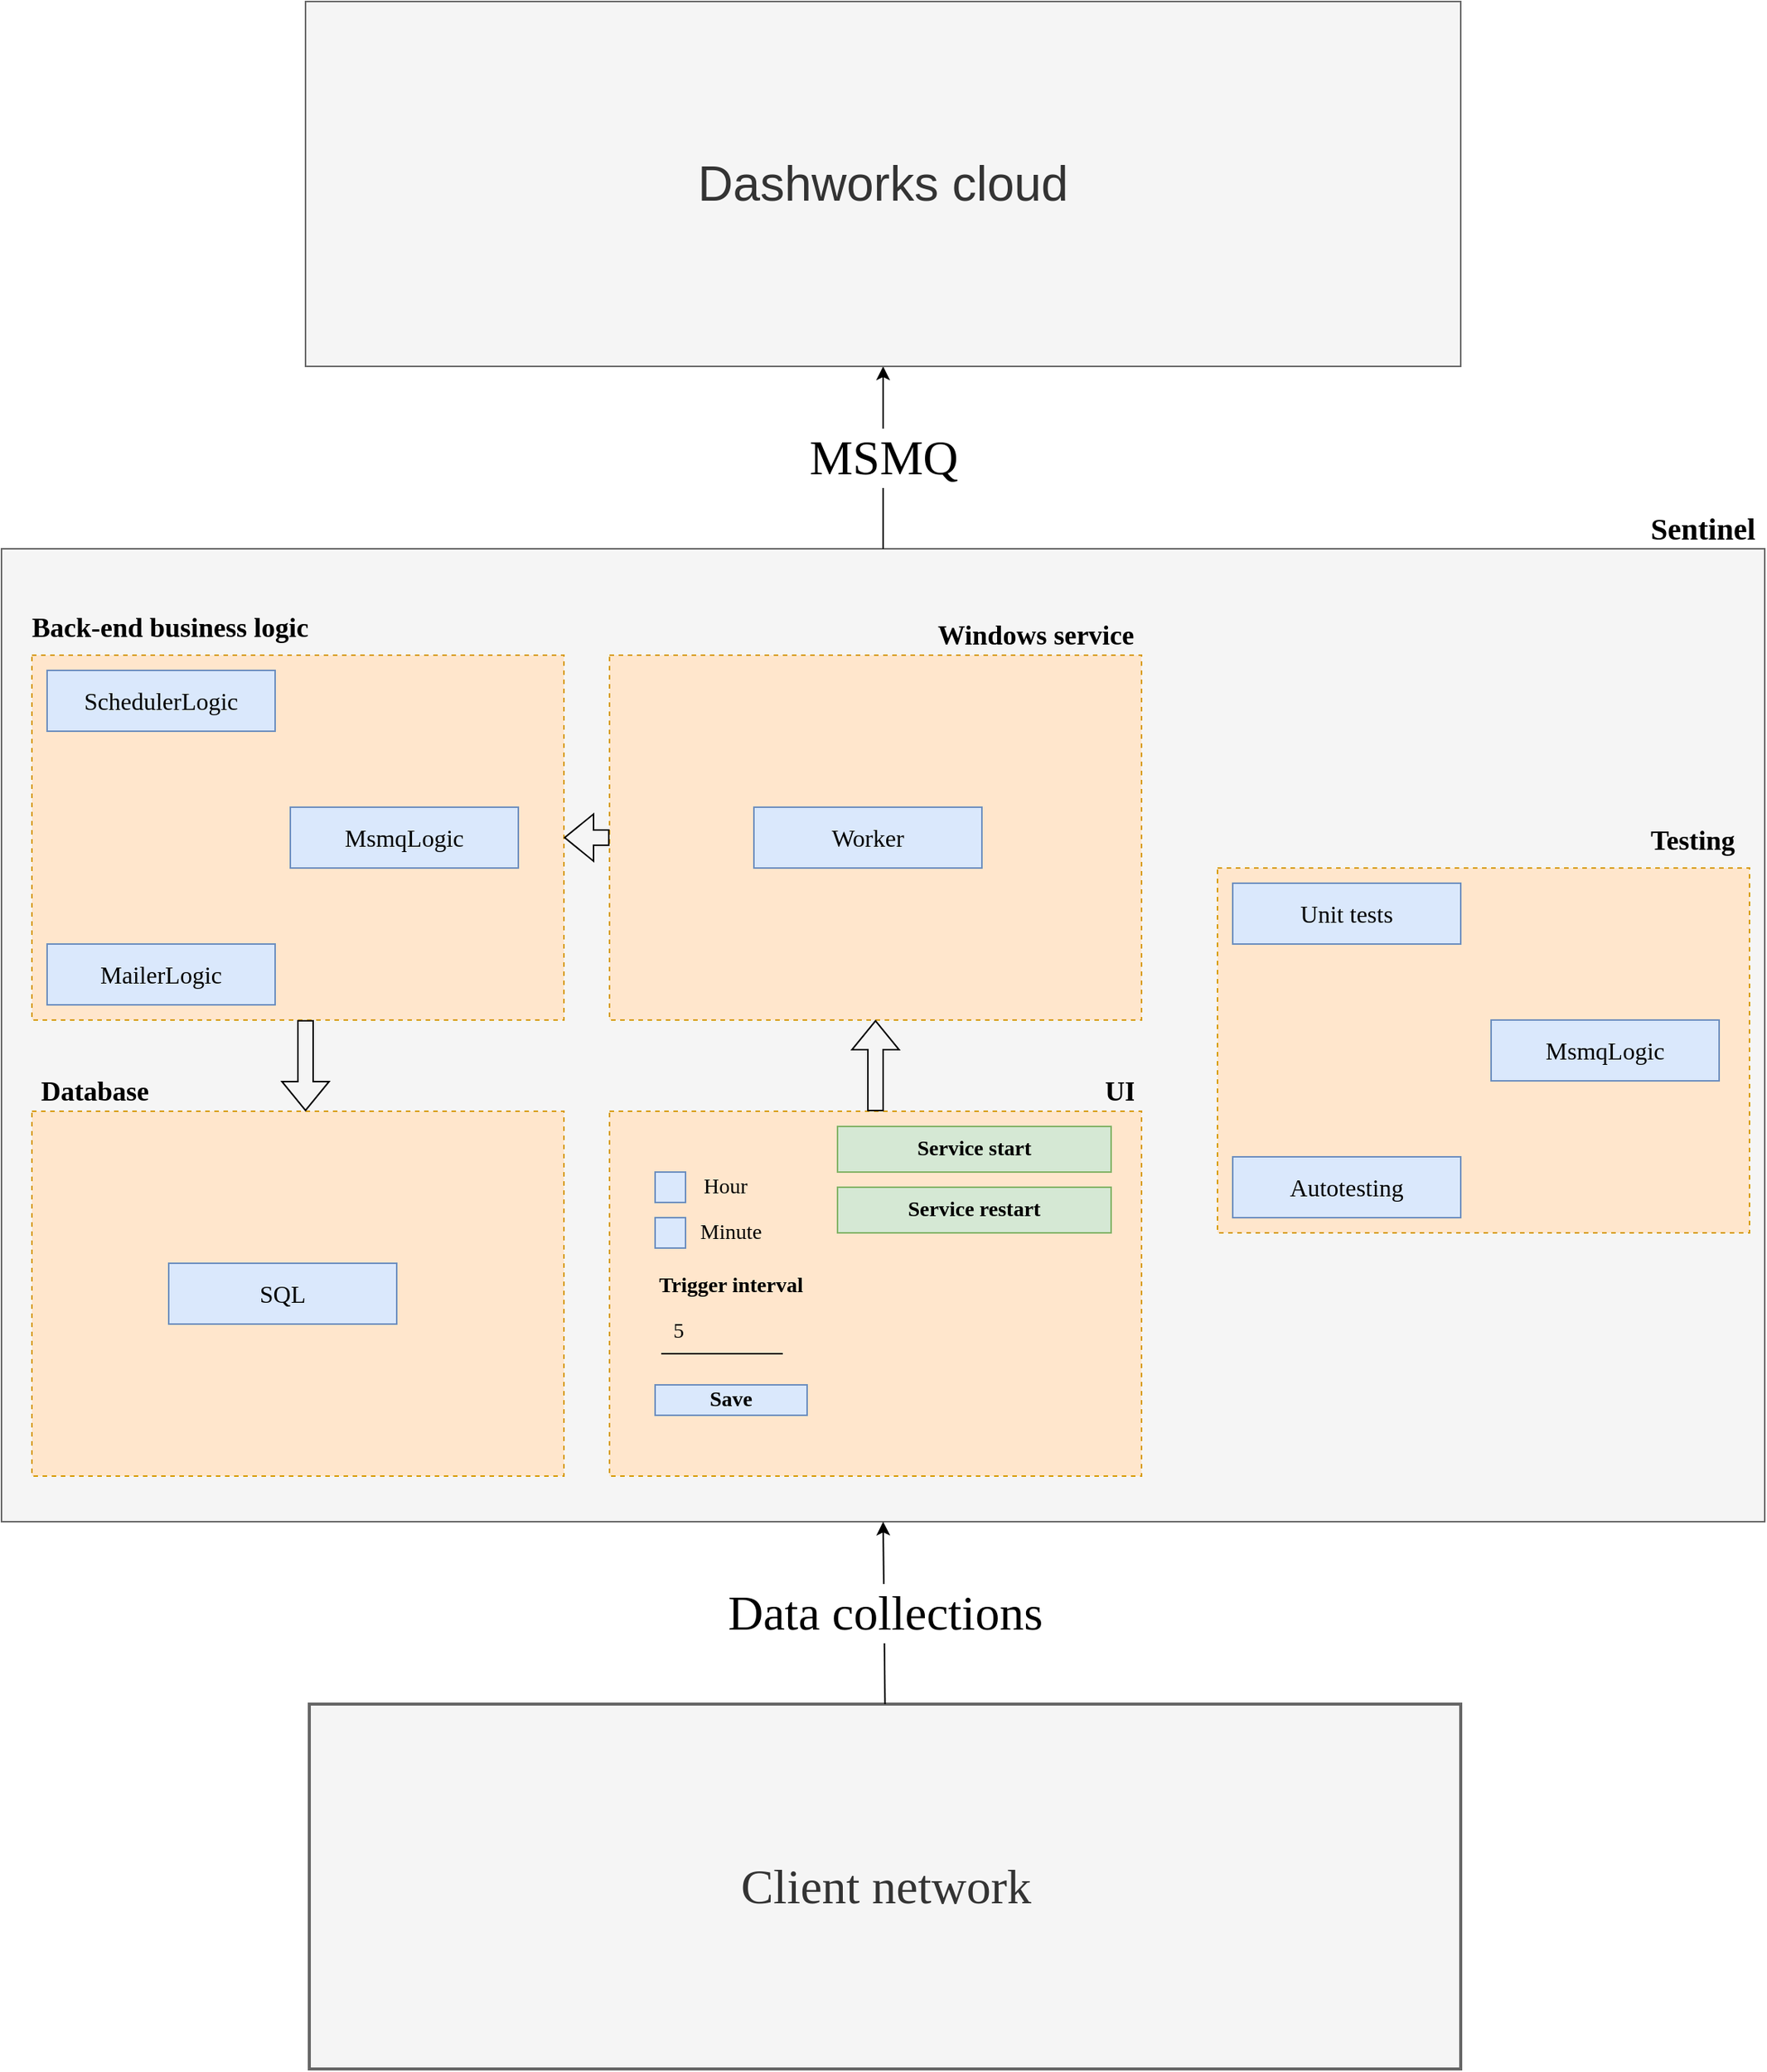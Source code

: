 <mxfile version="15.9.6" type="github">
  <diagram id="Xh3EPSXuHTYtJEzt5ljR" name="Page-1">
    <mxGraphModel dx="1357" dy="1861" grid="1" gridSize="10" guides="1" tooltips="1" connect="1" arrows="1" fold="1" page="1" pageScale="1" pageWidth="827" pageHeight="1169" math="0" shadow="0">
      <root>
        <mxCell id="0" />
        <mxCell id="1" parent="0" />
        <mxCell id="5Qg1B5x5Rtl6GvGFXqsn-2" value="" style="rounded=0;whiteSpace=wrap;html=1;fillColor=#f5f5f5;fontColor=#333333;strokeColor=#666666;" parent="1" vertex="1">
          <mxGeometry x="40" y="-40" width="1160" height="640" as="geometry" />
        </mxCell>
        <mxCell id="5Qg1B5x5Rtl6GvGFXqsn-3" value="" style="rounded=0;whiteSpace=wrap;html=1;fontFamily=Times New Roman;" parent="1" vertex="1">
          <mxGeometry x="80" y="50" width="120" height="200" as="geometry" />
        </mxCell>
        <mxCell id="5Qg1B5x5Rtl6GvGFXqsn-11" value="" style="rounded=0;whiteSpace=wrap;html=1;fontFamily=Times New Roman;" parent="1" vertex="1">
          <mxGeometry x="260" y="50" width="120" height="200" as="geometry" />
        </mxCell>
        <mxCell id="5Qg1B5x5Rtl6GvGFXqsn-114" value="Sentinel" style="text;strokeColor=none;fillColor=none;align=left;verticalAlign=middle;spacingLeft=4;spacingRight=4;overflow=hidden;points=[[0,0.5],[1,0.5]];portConstraint=eastwest;rotatable=0;fontFamily=Times New Roman;fontSize=20;fontStyle=1" parent="1" vertex="1">
          <mxGeometry x="1119" y="-70" width="81" height="30" as="geometry" />
        </mxCell>
        <mxCell id="5Qg1B5x5Rtl6GvGFXqsn-115" value="UI" style="text;strokeColor=none;fillColor=none;align=left;verticalAlign=middle;spacingLeft=4;spacingRight=4;overflow=hidden;points=[[0,0.5],[1,0.5]];portConstraint=eastwest;rotatable=0;fontFamily=Times New Roman;fontSize=18;fontStyle=1" parent="1" vertex="1">
          <mxGeometry x="760" y="300" width="30" height="30" as="geometry" />
        </mxCell>
        <mxCell id="5Qg1B5x5Rtl6GvGFXqsn-116" value="Back-end business logic " style="text;strokeColor=none;fillColor=none;align=left;verticalAlign=middle;spacingLeft=4;spacingRight=4;overflow=hidden;points=[[0,0.5],[1,0.5]];portConstraint=eastwest;rotatable=0;fontFamily=Times New Roman;fontSize=18;fontStyle=1" parent="1" vertex="1">
          <mxGeometry x="54" y="-5" width="216" height="30" as="geometry" />
        </mxCell>
        <mxCell id="5Qg1B5x5Rtl6GvGFXqsn-118" value="" style="rounded=0;whiteSpace=wrap;html=1;fontFamily=Times New Roman;fontSize=18;strokeWidth=1;dashed=1;fillColor=#ffe6cc;strokeColor=#d79b00;" parent="1" vertex="1">
          <mxGeometry x="60" y="30" width="350" height="240" as="geometry" />
        </mxCell>
        <mxCell id="5Qg1B5x5Rtl6GvGFXqsn-144" value="" style="endArrow=classic;html=1;rounded=0;fontFamily=Times New Roman;fontSize=32;entryX=0.5;entryY=1;entryDx=0;entryDy=0;exitX=0.5;exitY=0;exitDx=0;exitDy=0;" parent="1" edge="1" target="5Qg1B5x5Rtl6GvGFXqsn-155" source="5Qg1B5x5Rtl6GvGFXqsn-2">
          <mxGeometry relative="1" as="geometry">
            <mxPoint x="414" y="-50" as="sourcePoint" />
            <mxPoint x="414" y="-240" as="targetPoint" />
          </mxGeometry>
        </mxCell>
        <mxCell id="5Qg1B5x5Rtl6GvGFXqsn-145" value="MSMQ" style="edgeLabel;resizable=0;html=1;align=center;verticalAlign=middle;dashed=1;fontFamily=Times New Roman;fontSize=32;strokeWidth=2;" parent="5Qg1B5x5Rtl6GvGFXqsn-144" connectable="0" vertex="1">
          <mxGeometry relative="1" as="geometry" />
        </mxCell>
        <mxCell id="5Qg1B5x5Rtl6GvGFXqsn-148" value="Client network" style="rounded=0;whiteSpace=wrap;html=1;fontFamily=Times New Roman;fontSize=32;strokeWidth=2;fillColor=#f5f5f5;fontColor=#333333;strokeColor=#666666;" parent="1" vertex="1">
          <mxGeometry x="242.5" y="720" width="757.5" height="240" as="geometry" />
        </mxCell>
        <mxCell id="5Qg1B5x5Rtl6GvGFXqsn-149" value="" style="endArrow=classic;html=1;rounded=0;fontFamily=Times New Roman;fontSize=32;entryX=0.5;entryY=1;entryDx=0;entryDy=0;exitX=0.5;exitY=0;exitDx=0;exitDy=0;" parent="1" source="5Qg1B5x5Rtl6GvGFXqsn-148" target="5Qg1B5x5Rtl6GvGFXqsn-2" edge="1">
          <mxGeometry relative="1" as="geometry">
            <mxPoint x="400" y="450" as="sourcePoint" />
            <mxPoint x="560" y="450" as="targetPoint" />
          </mxGeometry>
        </mxCell>
        <mxCell id="5Qg1B5x5Rtl6GvGFXqsn-150" value="Data collections" style="edgeLabel;resizable=0;html=1;align=center;verticalAlign=middle;fontFamily=Times New Roman;fontSize=32;strokeWidth=2;" parent="5Qg1B5x5Rtl6GvGFXqsn-149" connectable="0" vertex="1">
          <mxGeometry relative="1" as="geometry" />
        </mxCell>
        <mxCell id="5Qg1B5x5Rtl6GvGFXqsn-155" value="Dashworks cloud" style="rounded=0;whiteSpace=wrap;html=1;fontSize=32;fillColor=#f5f5f5;fontColor=#333333;strokeColor=#666666;" parent="1" vertex="1">
          <mxGeometry x="240" y="-400" width="760" height="240" as="geometry" />
        </mxCell>
        <mxCell id="sjqZ1okJGAsFbaf3YIpp-2" value="SchedulerLogic" style="rounded=0;whiteSpace=wrap;html=1;fontFamily=Times New Roman;fontSize=16;fillColor=#dae8fc;strokeColor=#6c8ebf;" vertex="1" parent="1">
          <mxGeometry x="70" y="40" width="150" height="40" as="geometry" />
        </mxCell>
        <mxCell id="sjqZ1okJGAsFbaf3YIpp-3" value="MsmqLogic" style="rounded=0;whiteSpace=wrap;html=1;fontFamily=Times New Roman;fontSize=16;fillColor=#dae8fc;strokeColor=#6c8ebf;" vertex="1" parent="1">
          <mxGeometry x="230" y="130" width="150" height="40" as="geometry" />
        </mxCell>
        <mxCell id="sjqZ1okJGAsFbaf3YIpp-4" value="MailerLogic" style="rounded=0;whiteSpace=wrap;html=1;fontFamily=Times New Roman;fontSize=16;fillColor=#dae8fc;strokeColor=#6c8ebf;" vertex="1" parent="1">
          <mxGeometry x="70" y="220" width="150" height="40" as="geometry" />
        </mxCell>
        <mxCell id="sjqZ1okJGAsFbaf3YIpp-5" value="" style="rounded=0;whiteSpace=wrap;html=1;fontFamily=Times New Roman;fontSize=18;strokeWidth=1;dashed=1;fillColor=#ffe6cc;strokeColor=#d79b00;" vertex="1" parent="1">
          <mxGeometry x="440" y="30" width="350" height="240" as="geometry" />
        </mxCell>
        <mxCell id="sjqZ1okJGAsFbaf3YIpp-6" value="Windows service" style="text;strokeColor=none;fillColor=none;align=left;verticalAlign=middle;spacingLeft=4;spacingRight=4;overflow=hidden;points=[[0,0.5],[1,0.5]];portConstraint=eastwest;rotatable=0;fontFamily=Times New Roman;fontSize=18;fontStyle=1" vertex="1" parent="1">
          <mxGeometry x="650" width="140" height="30" as="geometry" />
        </mxCell>
        <mxCell id="sjqZ1okJGAsFbaf3YIpp-7" value="Worker" style="rounded=0;whiteSpace=wrap;html=1;fontFamily=Times New Roman;fontSize=16;fillColor=#dae8fc;strokeColor=#6c8ebf;" vertex="1" parent="1">
          <mxGeometry x="535" y="130" width="150" height="40" as="geometry" />
        </mxCell>
        <mxCell id="sjqZ1okJGAsFbaf3YIpp-8" value="" style="rounded=0;whiteSpace=wrap;html=1;fontFamily=Times New Roman;fontSize=18;strokeWidth=1;dashed=1;fillColor=#ffe6cc;strokeColor=#d79b00;" vertex="1" parent="1">
          <mxGeometry x="60" y="330" width="350" height="240" as="geometry" />
        </mxCell>
        <mxCell id="sjqZ1okJGAsFbaf3YIpp-9" value="Database" style="text;strokeColor=none;fillColor=none;align=left;verticalAlign=middle;spacingLeft=4;spacingRight=4;overflow=hidden;points=[[0,0.5],[1,0.5]];portConstraint=eastwest;rotatable=0;fontFamily=Times New Roman;fontSize=18;fontStyle=1" vertex="1" parent="1">
          <mxGeometry x="60" y="300" width="216" height="30" as="geometry" />
        </mxCell>
        <mxCell id="sjqZ1okJGAsFbaf3YIpp-10" value="SQL" style="rounded=0;whiteSpace=wrap;html=1;fontFamily=Times New Roman;fontSize=16;fillColor=#dae8fc;strokeColor=#6c8ebf;" vertex="1" parent="1">
          <mxGeometry x="150" y="430" width="150" height="40" as="geometry" />
        </mxCell>
        <mxCell id="sjqZ1okJGAsFbaf3YIpp-14" value="" style="rounded=0;whiteSpace=wrap;html=1;fontFamily=Times New Roman;fontSize=18;strokeWidth=1;dashed=1;fillColor=#ffe6cc;strokeColor=#d79b00;" vertex="1" parent="1">
          <mxGeometry x="840" y="170" width="350" height="240" as="geometry" />
        </mxCell>
        <mxCell id="sjqZ1okJGAsFbaf3YIpp-26" value="" style="shape=flexArrow;endArrow=classic;html=1;rounded=0;exitX=0;exitY=0.5;exitDx=0;exitDy=0;" edge="1" parent="1" source="sjqZ1okJGAsFbaf3YIpp-5" target="5Qg1B5x5Rtl6GvGFXqsn-118">
          <mxGeometry width="50" height="50" relative="1" as="geometry">
            <mxPoint x="310" y="250" as="sourcePoint" />
            <mxPoint x="360" y="200" as="targetPoint" />
          </mxGeometry>
        </mxCell>
        <mxCell id="sjqZ1okJGAsFbaf3YIpp-27" value="" style="shape=flexArrow;endArrow=classic;html=1;rounded=0;" edge="1" parent="1">
          <mxGeometry width="50" height="50" relative="1" as="geometry">
            <mxPoint x="240" y="270" as="sourcePoint" />
            <mxPoint x="240" y="330" as="targetPoint" />
          </mxGeometry>
        </mxCell>
        <mxCell id="sjqZ1okJGAsFbaf3YIpp-34" value="Testing" style="text;strokeColor=none;fillColor=none;align=left;verticalAlign=middle;spacingLeft=4;spacingRight=4;overflow=hidden;points=[[0,0.5],[1,0.5]];portConstraint=eastwest;rotatable=0;fontFamily=Times New Roman;fontSize=18;fontStyle=1" vertex="1" parent="1">
          <mxGeometry x="1119" y="135" width="70" height="30" as="geometry" />
        </mxCell>
        <mxCell id="sjqZ1okJGAsFbaf3YIpp-35" value="Unit tests" style="rounded=0;whiteSpace=wrap;html=1;fontFamily=Times New Roman;fontSize=16;fillColor=#dae8fc;strokeColor=#6c8ebf;" vertex="1" parent="1">
          <mxGeometry x="850" y="180" width="150" height="40" as="geometry" />
        </mxCell>
        <mxCell id="sjqZ1okJGAsFbaf3YIpp-36" value="MsmqLogic" style="rounded=0;whiteSpace=wrap;html=1;fontFamily=Times New Roman;fontSize=16;fillColor=#dae8fc;strokeColor=#6c8ebf;" vertex="1" parent="1">
          <mxGeometry x="1020" y="270" width="150" height="40" as="geometry" />
        </mxCell>
        <mxCell id="sjqZ1okJGAsFbaf3YIpp-37" value="Autotesting" style="rounded=0;whiteSpace=wrap;html=1;fontFamily=Times New Roman;fontSize=16;fillColor=#dae8fc;strokeColor=#6c8ebf;" vertex="1" parent="1">
          <mxGeometry x="850" y="360" width="150" height="40" as="geometry" />
        </mxCell>
        <mxCell id="sjqZ1okJGAsFbaf3YIpp-39" value="" style="rounded=0;whiteSpace=wrap;html=1;fontFamily=Times New Roman;fontSize=14;strokeWidth=1;fillColor=#ffe6cc;strokeColor=#d79b00;dashed=1;" vertex="1" parent="1">
          <mxGeometry x="440" y="330" width="350" height="240" as="geometry" />
        </mxCell>
        <mxCell id="sjqZ1okJGAsFbaf3YIpp-40" value="Trigger interval" style="text;html=1;strokeColor=none;fillColor=none;align=center;verticalAlign=middle;whiteSpace=wrap;rounded=0;fontFamily=Times New Roman;fontSize=14;fontStyle=1" vertex="1" parent="1">
          <mxGeometry x="450" y="430" width="140" height="30" as="geometry" />
        </mxCell>
        <mxCell id="sjqZ1okJGAsFbaf3YIpp-41" value="" style="endArrow=none;html=1;rounded=0;fontFamily=Times New Roman;fontSize=14;" edge="1" parent="1">
          <mxGeometry width="50" height="50" relative="1" as="geometry">
            <mxPoint x="474" y="489.5" as="sourcePoint" />
            <mxPoint x="554.0" y="489.5" as="targetPoint" />
            <Array as="points">
              <mxPoint x="510" y="489.5" />
            </Array>
          </mxGeometry>
        </mxCell>
        <mxCell id="sjqZ1okJGAsFbaf3YIpp-42" value="5" style="text;html=1;strokeColor=none;fillColor=none;align=left;verticalAlign=middle;whiteSpace=wrap;rounded=0;fontFamily=Times New Roman;fontSize=14;" vertex="1" parent="1">
          <mxGeometry x="480" y="460" width="20" height="30" as="geometry" />
        </mxCell>
        <mxCell id="sjqZ1okJGAsFbaf3YIpp-43" value="Hour" style="text;html=1;strokeColor=none;fillColor=none;align=left;verticalAlign=middle;whiteSpace=wrap;rounded=0;fontFamily=Times New Roman;fontSize=14;" vertex="1" parent="1">
          <mxGeometry x="500" y="370" width="40" height="20" as="geometry" />
        </mxCell>
        <mxCell id="sjqZ1okJGAsFbaf3YIpp-44" value="" style="whiteSpace=wrap;html=1;aspect=fixed;fontFamily=Times New Roman;fontSize=14;strokeWidth=1;fillColor=#dae8fc;strokeColor=#6c8ebf;" vertex="1" parent="1">
          <mxGeometry x="470" y="370" width="20" height="20" as="geometry" />
        </mxCell>
        <mxCell id="sjqZ1okJGAsFbaf3YIpp-45" value="" style="whiteSpace=wrap;html=1;aspect=fixed;fontFamily=Times New Roman;fontSize=14;strokeWidth=1;fillColor=#dae8fc;strokeColor=#6c8ebf;" vertex="1" parent="1">
          <mxGeometry x="470" y="400" width="20" height="20" as="geometry" />
        </mxCell>
        <mxCell id="sjqZ1okJGAsFbaf3YIpp-46" value="Minute" style="text;html=1;strokeColor=none;fillColor=none;align=center;verticalAlign=middle;whiteSpace=wrap;rounded=0;fontFamily=Times New Roman;fontSize=14;" vertex="1" parent="1">
          <mxGeometry x="500" y="400" width="40" height="20" as="geometry" />
        </mxCell>
        <mxCell id="sjqZ1okJGAsFbaf3YIpp-47" value="Save" style="rounded=0;whiteSpace=wrap;html=1;fontFamily=Times New Roman;fontSize=14;strokeWidth=1;fontStyle=1;fillColor=#dae8fc;strokeColor=#6c8ebf;" vertex="1" parent="1">
          <mxGeometry x="470" y="510" width="100" height="20" as="geometry" />
        </mxCell>
        <mxCell id="sjqZ1okJGAsFbaf3YIpp-48" value="Service start" style="rounded=0;whiteSpace=wrap;html=1;fontFamily=Times New Roman;fontSize=14;strokeWidth=1;fontStyle=1;fillColor=#d5e8d4;strokeColor=#82b366;" vertex="1" parent="1">
          <mxGeometry x="590" y="340" width="180" height="30" as="geometry" />
        </mxCell>
        <mxCell id="sjqZ1okJGAsFbaf3YIpp-49" value="Service restart" style="rounded=0;whiteSpace=wrap;html=1;fontFamily=Times New Roman;fontSize=14;strokeWidth=1;fontStyle=1;fillColor=#d5e8d4;strokeColor=#82b366;" vertex="1" parent="1">
          <mxGeometry x="590" y="380" width="180" height="30" as="geometry" />
        </mxCell>
        <mxCell id="sjqZ1okJGAsFbaf3YIpp-51" value="" style="shape=flexArrow;endArrow=classic;html=1;rounded=0;exitX=0.5;exitY=0;exitDx=0;exitDy=0;entryX=0.5;entryY=1;entryDx=0;entryDy=0;" edge="1" parent="1" source="sjqZ1okJGAsFbaf3YIpp-39" target="sjqZ1okJGAsFbaf3YIpp-5">
          <mxGeometry width="50" height="50" relative="1" as="geometry">
            <mxPoint x="530" y="300" as="sourcePoint" />
            <mxPoint x="580" y="250" as="targetPoint" />
          </mxGeometry>
        </mxCell>
      </root>
    </mxGraphModel>
  </diagram>
</mxfile>
